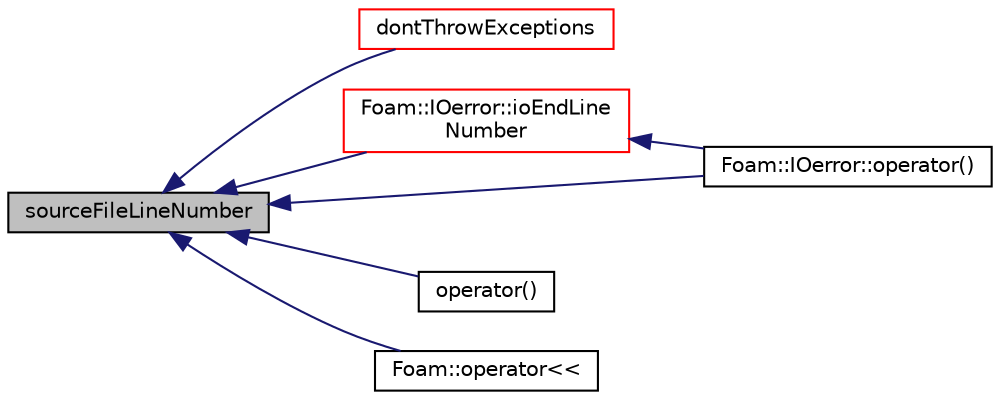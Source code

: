 digraph "sourceFileLineNumber"
{
  bgcolor="transparent";
  edge [fontname="Helvetica",fontsize="10",labelfontname="Helvetica",labelfontsize="10"];
  node [fontname="Helvetica",fontsize="10",shape=record];
  rankdir="LR";
  Node3907 [label="sourceFileLineNumber",height=0.2,width=0.4,color="black", fillcolor="grey75", style="filled", fontcolor="black"];
  Node3907 -> Node3908 [dir="back",color="midnightblue",fontsize="10",style="solid",fontname="Helvetica"];
  Node3908 [label="dontThrowExceptions",height=0.2,width=0.4,color="red",URL="$a27197.html#ade9b83a5d265d421f9a6058cfe9a3d7c"];
  Node3907 -> Node5797 [dir="back",color="midnightblue",fontsize="10",style="solid",fontname="Helvetica"];
  Node5797 [label="Foam::IOerror::ioEndLine\lNumber",height=0.2,width=0.4,color="red",URL="$a27201.html#a8f31741a5497f159f1ec818e54db905e"];
  Node5797 -> Node5798 [dir="back",color="midnightblue",fontsize="10",style="solid",fontname="Helvetica"];
  Node5798 [label="Foam::IOerror::operator()",height=0.2,width=0.4,color="black",URL="$a27201.html#a66858b96374e129848ac0d4126a7afad",tooltip="Convert to OSstream. "];
  Node3907 -> Node5802 [dir="back",color="midnightblue",fontsize="10",style="solid",fontname="Helvetica"];
  Node5802 [label="operator()",height=0.2,width=0.4,color="black",URL="$a27197.html#a65e01686e24927d8a2fb48899e2e8013",tooltip="Convert to OSstream. "];
  Node3907 -> Node5798 [dir="back",color="midnightblue",fontsize="10",style="solid",fontname="Helvetica"];
  Node3907 -> Node5803 [dir="back",color="midnightblue",fontsize="10",style="solid",fontname="Helvetica"];
  Node5803 [label="Foam::operator\<\<",height=0.2,width=0.4,color="black",URL="$a21851.html#aa9e8846a837ae711f8842399d44133a9"];
}
